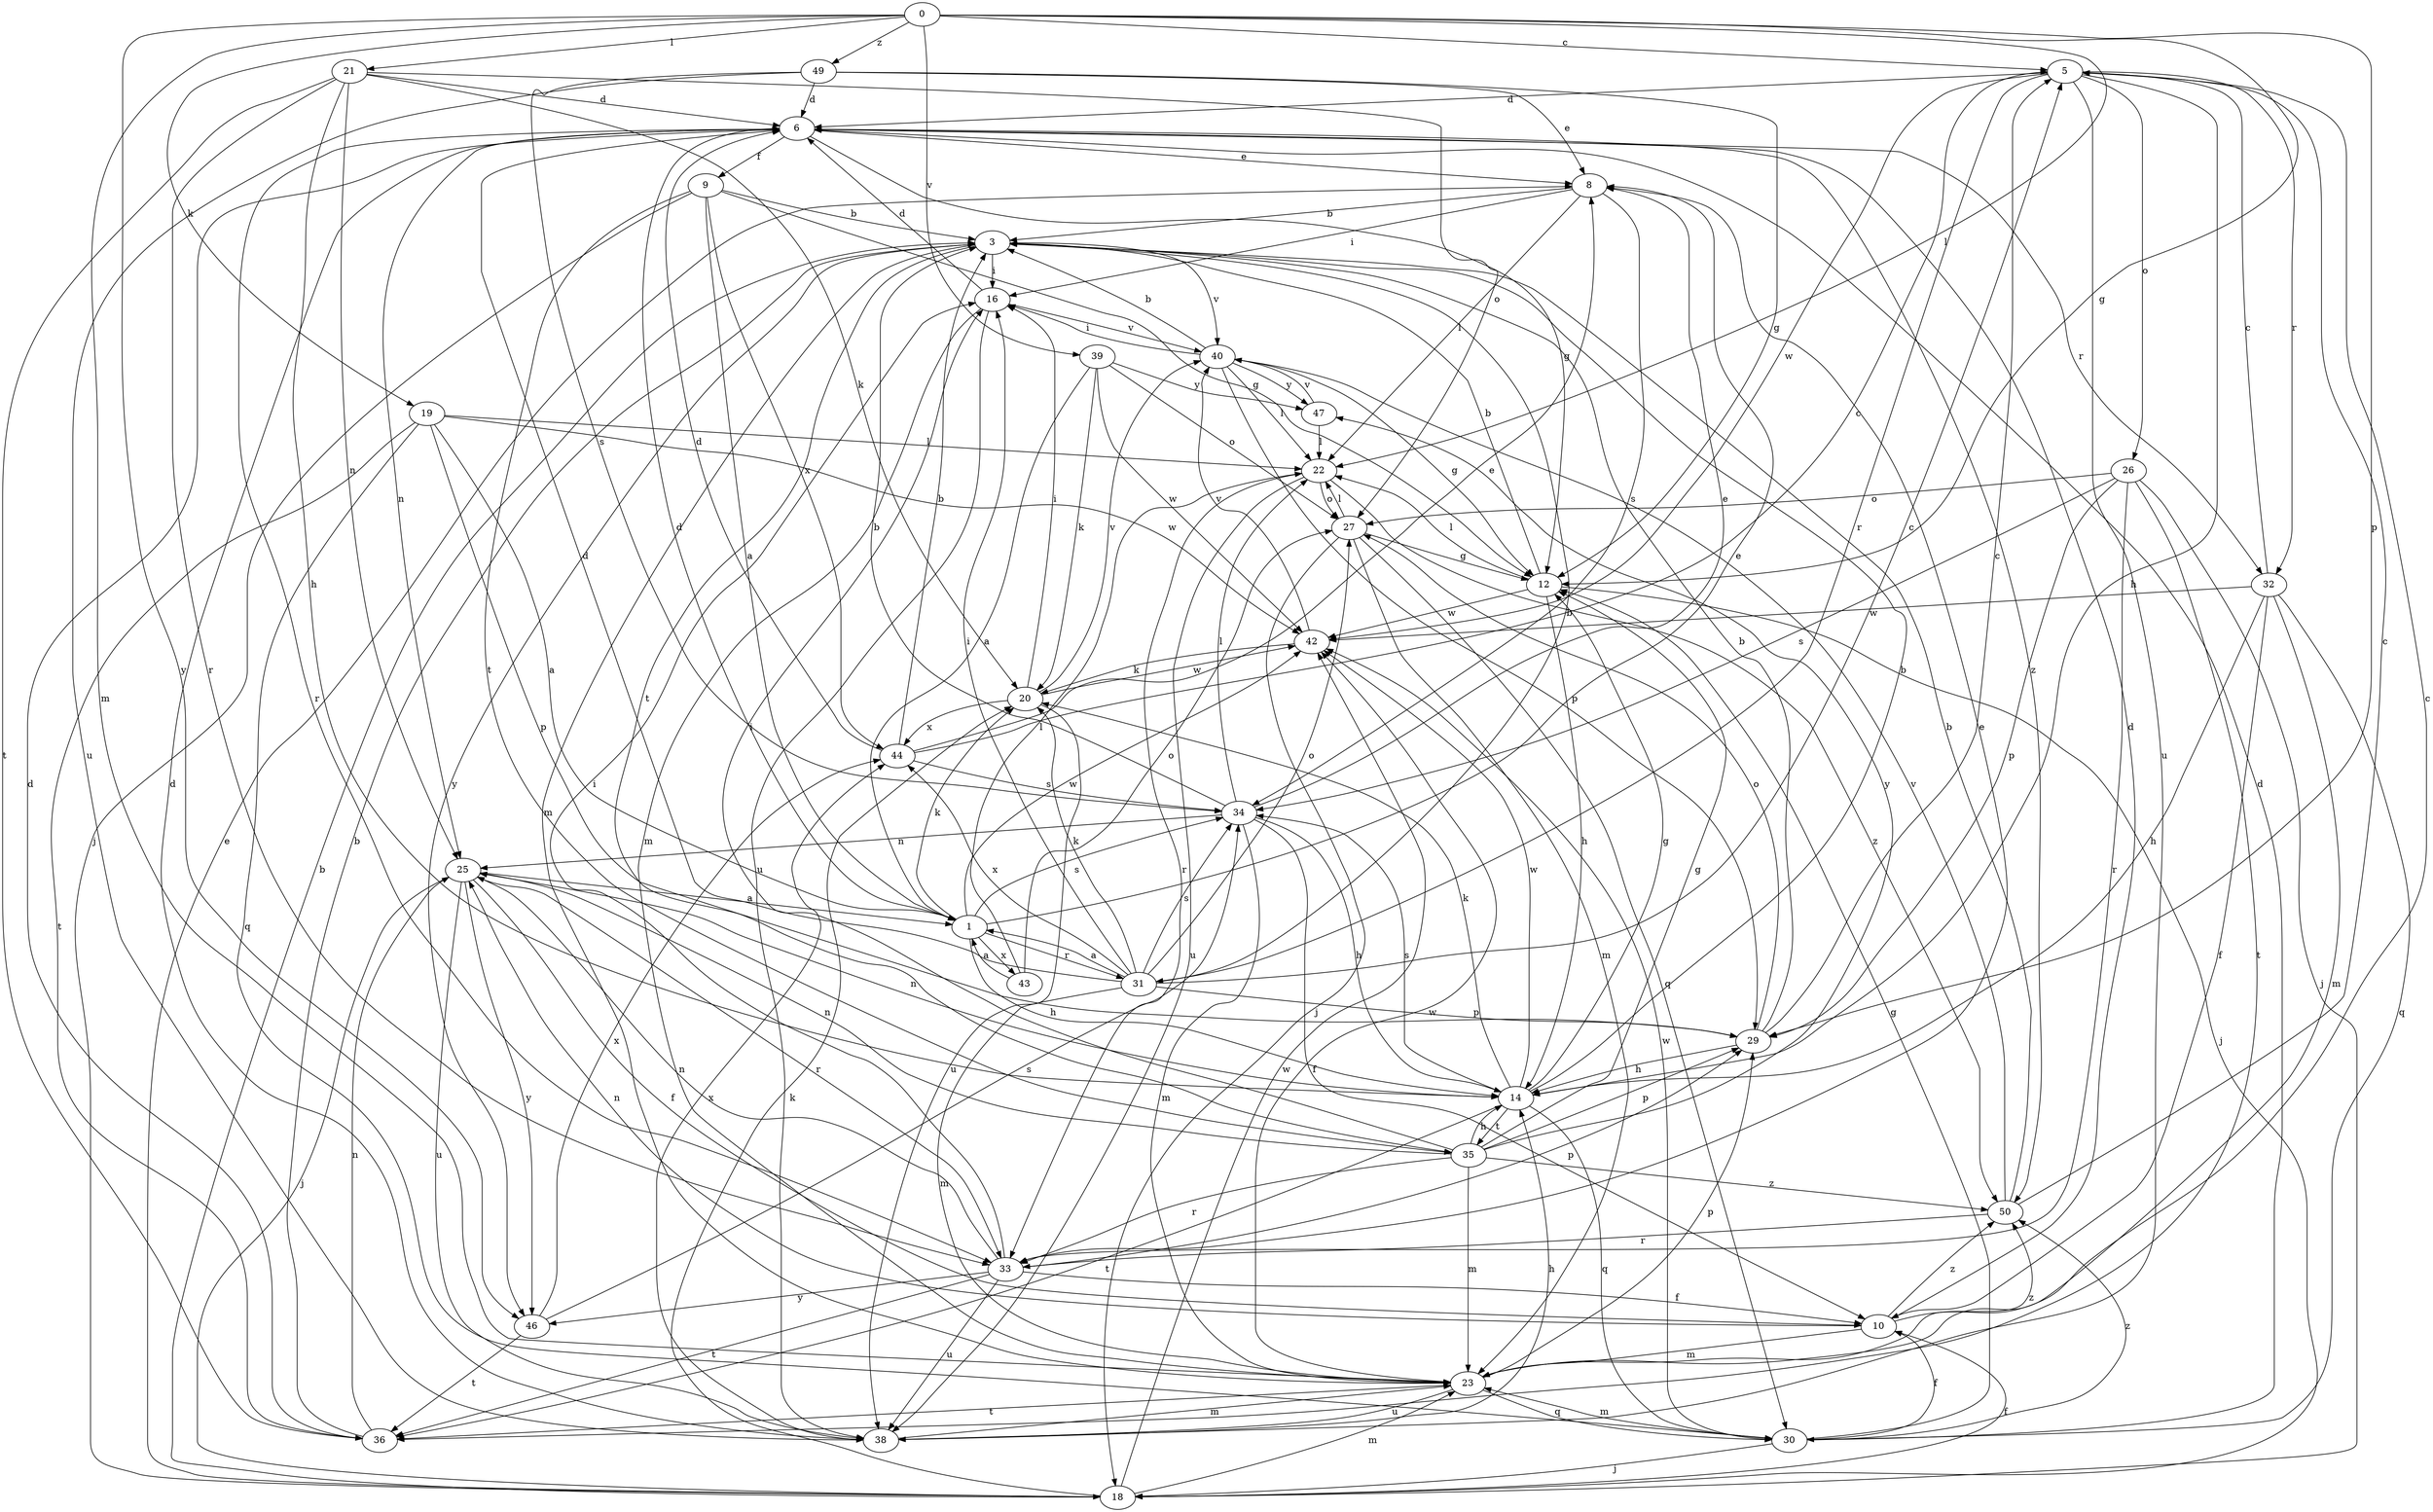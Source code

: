 strict digraph  {
0;
1;
3;
5;
6;
8;
9;
10;
12;
14;
16;
18;
19;
20;
21;
22;
23;
25;
26;
27;
29;
30;
31;
32;
33;
34;
35;
36;
38;
39;
40;
42;
43;
44;
46;
47;
49;
50;
0 -> 5  [label=c];
0 -> 12  [label=g];
0 -> 19  [label=k];
0 -> 21  [label=l];
0 -> 22  [label=l];
0 -> 23  [label=m];
0 -> 29  [label=p];
0 -> 39  [label=v];
0 -> 46  [label=y];
0 -> 49  [label=z];
1 -> 6  [label=d];
1 -> 8  [label=e];
1 -> 14  [label=h];
1 -> 20  [label=k];
1 -> 31  [label=r];
1 -> 34  [label=s];
1 -> 42  [label=w];
1 -> 43  [label=x];
3 -> 16  [label=i];
3 -> 23  [label=m];
3 -> 35  [label=t];
3 -> 40  [label=v];
3 -> 46  [label=y];
5 -> 6  [label=d];
5 -> 14  [label=h];
5 -> 26  [label=o];
5 -> 31  [label=r];
5 -> 32  [label=r];
5 -> 38  [label=u];
5 -> 42  [label=w];
6 -> 8  [label=e];
6 -> 9  [label=f];
6 -> 12  [label=g];
6 -> 25  [label=n];
6 -> 32  [label=r];
6 -> 33  [label=r];
6 -> 50  [label=z];
8 -> 3  [label=b];
8 -> 16  [label=i];
8 -> 22  [label=l];
8 -> 34  [label=s];
9 -> 1  [label=a];
9 -> 3  [label=b];
9 -> 12  [label=g];
9 -> 18  [label=j];
9 -> 35  [label=t];
9 -> 44  [label=x];
10 -> 5  [label=c];
10 -> 6  [label=d];
10 -> 23  [label=m];
10 -> 25  [label=n];
10 -> 50  [label=z];
12 -> 3  [label=b];
12 -> 14  [label=h];
12 -> 18  [label=j];
12 -> 22  [label=l];
12 -> 42  [label=w];
14 -> 3  [label=b];
14 -> 12  [label=g];
14 -> 20  [label=k];
14 -> 25  [label=n];
14 -> 30  [label=q];
14 -> 34  [label=s];
14 -> 35  [label=t];
14 -> 36  [label=t];
14 -> 42  [label=w];
16 -> 6  [label=d];
16 -> 23  [label=m];
16 -> 38  [label=u];
16 -> 40  [label=v];
18 -> 3  [label=b];
18 -> 8  [label=e];
18 -> 10  [label=f];
18 -> 20  [label=k];
18 -> 23  [label=m];
18 -> 42  [label=w];
19 -> 1  [label=a];
19 -> 22  [label=l];
19 -> 29  [label=p];
19 -> 30  [label=q];
19 -> 36  [label=t];
19 -> 42  [label=w];
20 -> 16  [label=i];
20 -> 38  [label=u];
20 -> 40  [label=v];
20 -> 42  [label=w];
20 -> 44  [label=x];
21 -> 6  [label=d];
21 -> 14  [label=h];
21 -> 20  [label=k];
21 -> 25  [label=n];
21 -> 27  [label=o];
21 -> 33  [label=r];
21 -> 36  [label=t];
22 -> 27  [label=o];
22 -> 33  [label=r];
22 -> 38  [label=u];
22 -> 50  [label=z];
23 -> 29  [label=p];
23 -> 30  [label=q];
23 -> 36  [label=t];
23 -> 38  [label=u];
23 -> 42  [label=w];
23 -> 50  [label=z];
25 -> 1  [label=a];
25 -> 10  [label=f];
25 -> 18  [label=j];
25 -> 33  [label=r];
25 -> 38  [label=u];
25 -> 46  [label=y];
26 -> 18  [label=j];
26 -> 27  [label=o];
26 -> 29  [label=p];
26 -> 33  [label=r];
26 -> 34  [label=s];
26 -> 36  [label=t];
27 -> 12  [label=g];
27 -> 18  [label=j];
27 -> 22  [label=l];
27 -> 23  [label=m];
27 -> 30  [label=q];
29 -> 3  [label=b];
29 -> 5  [label=c];
29 -> 14  [label=h];
29 -> 27  [label=o];
30 -> 6  [label=d];
30 -> 10  [label=f];
30 -> 12  [label=g];
30 -> 18  [label=j];
30 -> 23  [label=m];
30 -> 42  [label=w];
30 -> 50  [label=z];
31 -> 1  [label=a];
31 -> 3  [label=b];
31 -> 5  [label=c];
31 -> 6  [label=d];
31 -> 16  [label=i];
31 -> 20  [label=k];
31 -> 23  [label=m];
31 -> 27  [label=o];
31 -> 29  [label=p];
31 -> 34  [label=s];
31 -> 44  [label=x];
32 -> 5  [label=c];
32 -> 10  [label=f];
32 -> 14  [label=h];
32 -> 23  [label=m];
32 -> 30  [label=q];
32 -> 42  [label=w];
33 -> 8  [label=e];
33 -> 10  [label=f];
33 -> 16  [label=i];
33 -> 25  [label=n];
33 -> 29  [label=p];
33 -> 36  [label=t];
33 -> 38  [label=u];
33 -> 46  [label=y];
34 -> 3  [label=b];
34 -> 8  [label=e];
34 -> 10  [label=f];
34 -> 14  [label=h];
34 -> 22  [label=l];
34 -> 23  [label=m];
34 -> 25  [label=n];
35 -> 12  [label=g];
35 -> 14  [label=h];
35 -> 16  [label=i];
35 -> 23  [label=m];
35 -> 25  [label=n];
35 -> 29  [label=p];
35 -> 33  [label=r];
35 -> 47  [label=y];
35 -> 50  [label=z];
36 -> 3  [label=b];
36 -> 6  [label=d];
36 -> 25  [label=n];
38 -> 6  [label=d];
38 -> 14  [label=h];
38 -> 23  [label=m];
38 -> 44  [label=x];
39 -> 1  [label=a];
39 -> 20  [label=k];
39 -> 27  [label=o];
39 -> 42  [label=w];
39 -> 47  [label=y];
40 -> 3  [label=b];
40 -> 12  [label=g];
40 -> 16  [label=i];
40 -> 22  [label=l];
40 -> 29  [label=p];
40 -> 47  [label=y];
42 -> 20  [label=k];
42 -> 40  [label=v];
43 -> 1  [label=a];
43 -> 22  [label=l];
43 -> 27  [label=o];
44 -> 3  [label=b];
44 -> 5  [label=c];
44 -> 6  [label=d];
44 -> 8  [label=e];
44 -> 34  [label=s];
46 -> 34  [label=s];
46 -> 36  [label=t];
46 -> 44  [label=x];
47 -> 22  [label=l];
47 -> 40  [label=v];
49 -> 6  [label=d];
49 -> 8  [label=e];
49 -> 12  [label=g];
49 -> 34  [label=s];
49 -> 38  [label=u];
50 -> 3  [label=b];
50 -> 5  [label=c];
50 -> 33  [label=r];
50 -> 40  [label=v];
}
